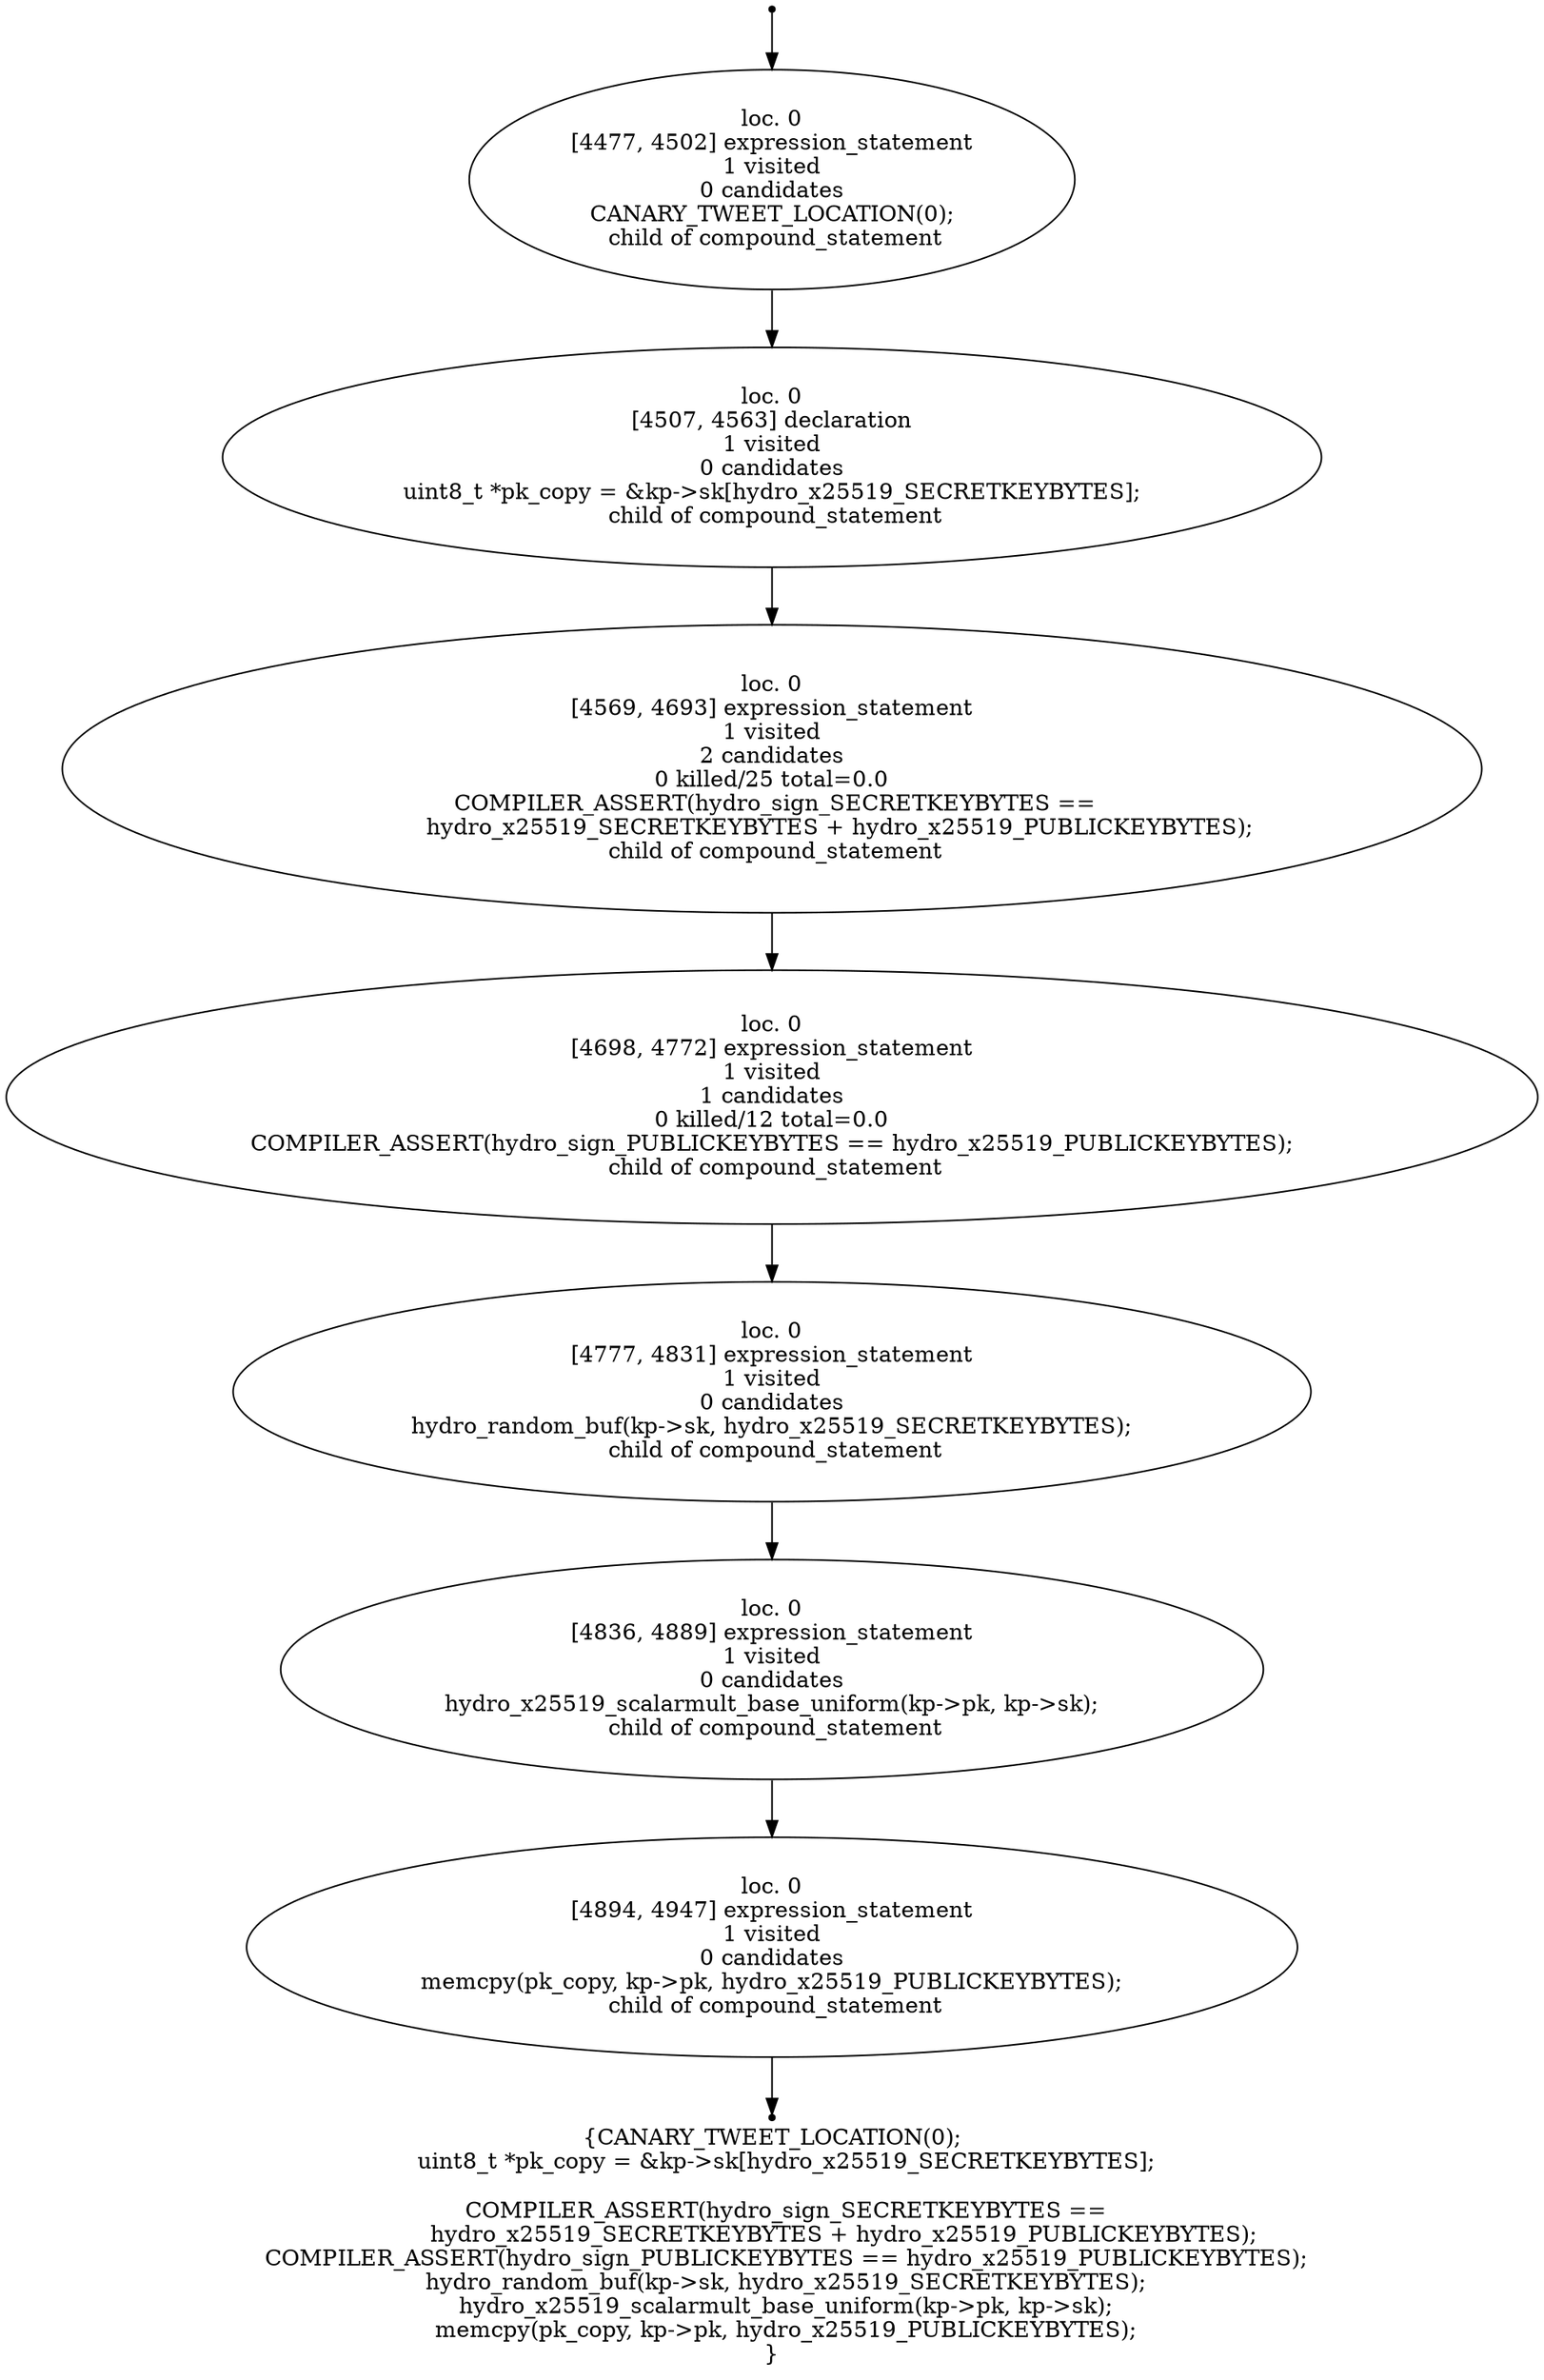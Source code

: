 digraph hydro_sign_keygen_localised_6 {
	initial [shape=point]
	initial -> "loc. 0
[4477, 4502] expression_statement
1 visited
0 candidates
 CANARY_TWEET_LOCATION(0); 
 child of compound_statement"
	final [shape=point]
	"loc. 0
[4894, 4947] expression_statement
1 visited
0 candidates
 memcpy(pk_copy, kp->pk, hydro_x25519_PUBLICKEYBYTES); 
 child of compound_statement" -> final
	"loc. 0
[4477, 4502] expression_statement
1 visited
0 candidates
 CANARY_TWEET_LOCATION(0); 
 child of compound_statement"
	"loc. 0
[4477, 4502] expression_statement
1 visited
0 candidates
 CANARY_TWEET_LOCATION(0); 
 child of compound_statement" -> "loc. 0
[4507, 4563] declaration
1 visited
0 candidates
 uint8_t *pk_copy = &kp->sk[hydro_x25519_SECRETKEYBYTES]; 
 child of compound_statement"
	"loc. 0
[4507, 4563] declaration
1 visited
0 candidates
 uint8_t *pk_copy = &kp->sk[hydro_x25519_SECRETKEYBYTES]; 
 child of compound_statement"
	"loc. 0
[4507, 4563] declaration
1 visited
0 candidates
 uint8_t *pk_copy = &kp->sk[hydro_x25519_SECRETKEYBYTES]; 
 child of compound_statement" -> "loc. 0
[4569, 4693] expression_statement
1 visited
2 candidates
0 killed/25 total=0.0
 COMPILER_ASSERT(hydro_sign_SECRETKEYBYTES ==
                    hydro_x25519_SECRETKEYBYTES + hydro_x25519_PUBLICKEYBYTES); 
 child of compound_statement"
	"loc. 0
[4569, 4693] expression_statement
1 visited
2 candidates
0 killed/25 total=0.0
 COMPILER_ASSERT(hydro_sign_SECRETKEYBYTES ==
                    hydro_x25519_SECRETKEYBYTES + hydro_x25519_PUBLICKEYBYTES); 
 child of compound_statement"
	"loc. 0
[4569, 4693] expression_statement
1 visited
2 candidates
0 killed/25 total=0.0
 COMPILER_ASSERT(hydro_sign_SECRETKEYBYTES ==
                    hydro_x25519_SECRETKEYBYTES + hydro_x25519_PUBLICKEYBYTES); 
 child of compound_statement" -> "loc. 0
[4698, 4772] expression_statement
1 visited
1 candidates
0 killed/12 total=0.0
 COMPILER_ASSERT(hydro_sign_PUBLICKEYBYTES == hydro_x25519_PUBLICKEYBYTES); 
 child of compound_statement"
	"loc. 0
[4698, 4772] expression_statement
1 visited
1 candidates
0 killed/12 total=0.0
 COMPILER_ASSERT(hydro_sign_PUBLICKEYBYTES == hydro_x25519_PUBLICKEYBYTES); 
 child of compound_statement"
	"loc. 0
[4698, 4772] expression_statement
1 visited
1 candidates
0 killed/12 total=0.0
 COMPILER_ASSERT(hydro_sign_PUBLICKEYBYTES == hydro_x25519_PUBLICKEYBYTES); 
 child of compound_statement" -> "loc. 0
[4777, 4831] expression_statement
1 visited
0 candidates
 hydro_random_buf(kp->sk, hydro_x25519_SECRETKEYBYTES); 
 child of compound_statement"
	"loc. 0
[4777, 4831] expression_statement
1 visited
0 candidates
 hydro_random_buf(kp->sk, hydro_x25519_SECRETKEYBYTES); 
 child of compound_statement"
	"loc. 0
[4777, 4831] expression_statement
1 visited
0 candidates
 hydro_random_buf(kp->sk, hydro_x25519_SECRETKEYBYTES); 
 child of compound_statement" -> "loc. 0
[4836, 4889] expression_statement
1 visited
0 candidates
 hydro_x25519_scalarmult_base_uniform(kp->pk, kp->sk); 
 child of compound_statement"
	"loc. 0
[4836, 4889] expression_statement
1 visited
0 candidates
 hydro_x25519_scalarmult_base_uniform(kp->pk, kp->sk); 
 child of compound_statement"
	"loc. 0
[4836, 4889] expression_statement
1 visited
0 candidates
 hydro_x25519_scalarmult_base_uniform(kp->pk, kp->sk); 
 child of compound_statement" -> "loc. 0
[4894, 4947] expression_statement
1 visited
0 candidates
 memcpy(pk_copy, kp->pk, hydro_x25519_PUBLICKEYBYTES); 
 child of compound_statement"
	"loc. 0
[4894, 4947] expression_statement
1 visited
0 candidates
 memcpy(pk_copy, kp->pk, hydro_x25519_PUBLICKEYBYTES); 
 child of compound_statement"
	label="{CANARY_TWEET_LOCATION(0);
    uint8_t *pk_copy = &kp->sk[hydro_x25519_SECRETKEYBYTES];

    COMPILER_ASSERT(hydro_sign_SECRETKEYBYTES ==
                    hydro_x25519_SECRETKEYBYTES + hydro_x25519_PUBLICKEYBYTES);
    COMPILER_ASSERT(hydro_sign_PUBLICKEYBYTES == hydro_x25519_PUBLICKEYBYTES);
    hydro_random_buf(kp->sk, hydro_x25519_SECRETKEYBYTES);
    hydro_x25519_scalarmult_base_uniform(kp->pk, kp->sk);
    memcpy(pk_copy, kp->pk, hydro_x25519_PUBLICKEYBYTES);
}"
}
